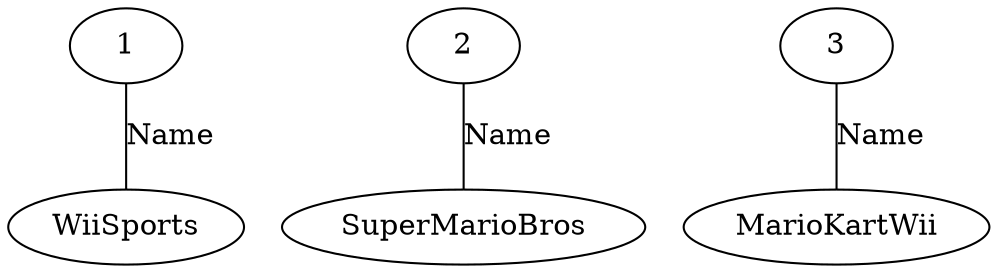  
        graph "grafo" { 
        overlap = "scale"; 
        1 -- WiiSports [label=Name]
2 -- SuperMarioBros [label=Name]
3 -- MarioKartWii [label=Name]
}
